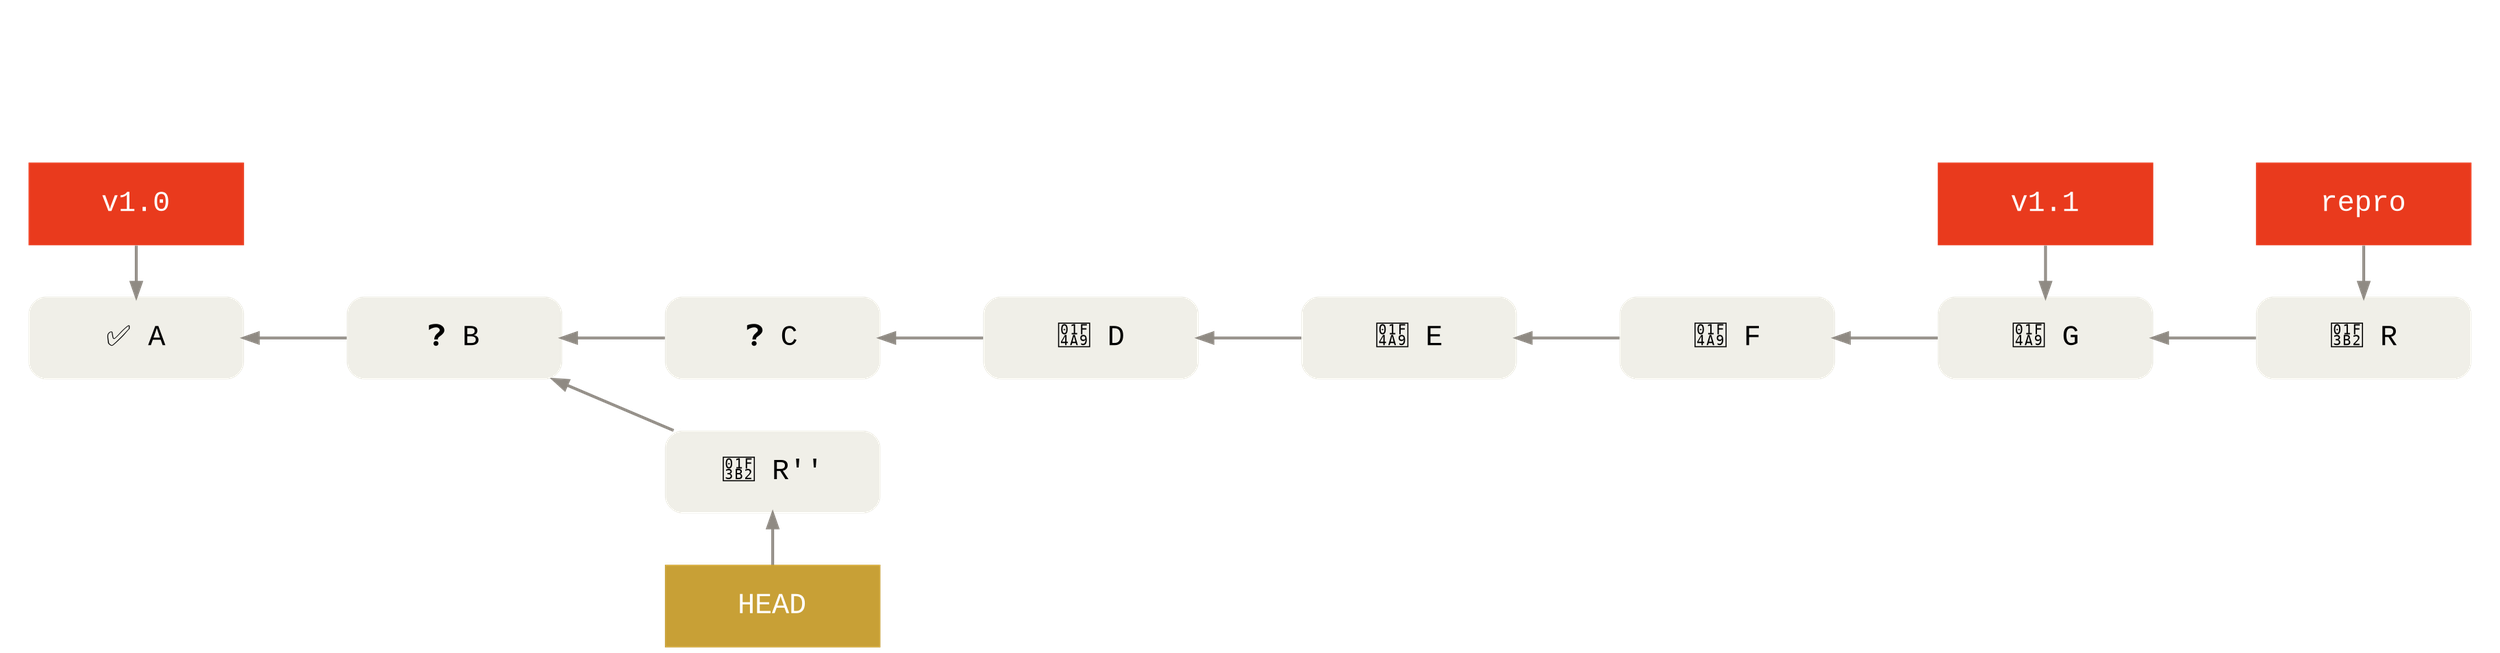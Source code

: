 digraph Git {
  bgcolor="transparent"

  rankdir=LR
  ranksep=1
  nodesep=.5
  splines=line

  edge [color="#8f8a83"
        penwidth=2
        dir="back"]
  node [shape=box
        fontname="Menlo, Monaco, Consolas, Lucida Console, Courier New, monospace"
        fontsize=20
        margin=".2,.23"
        width=2.1
        height=.8
        fixedsize=true
        penwidth=0]

  node [style="rounded,filled"
        fillcolor="#f0efe8"]
  A [label="✅ A"]
  B [label="❓ B"]
  C [label="❓ C"]
  D [label="💩 D"]
  E [label="💩 E"]
  F [label="💩 F"]
  G [label="💩 G"]
  R [label="🎲 R"]
  R__ [label="🎲 R''"]
  A -> B -> C -> D -> E -> F -> G -> R

  B -> R__

  node [style="filled"
        fontcolor="#ffffff"
        fillcolor="#e93a1d"]

  subgraph cluster_v1_0 {
    style=invis
    {
      rank=same
      v1_0 [label="v1.0"]
      A -> v1_0
    }
  }

  subgraph cluster_v1_1 {
    style=invis
    {
      rank=same
      v1_1 [label="v1.1"]
      G -> v1_1
    }
  }

  subgraph cluster_repro {
    style=invis
    {
      rank=same
      repro [label="repro"]
      R -> repro
      HEAD_invis [style=invis]
      repro -> HEAD_invis [style=invis]
    }
  }

  // No cluster draws label below.
  {
    rank=same
    HEAD [fillcolor="#c8a036"]
    R__ -> HEAD
  }

  edge [style=invis]
  node [style=invis]

  1 -> 2 -> R__
}
